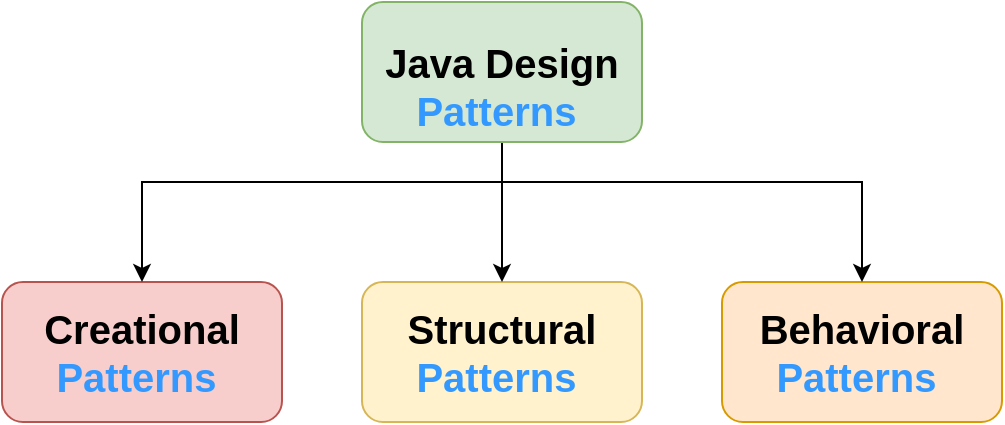 <mxfile version="24.7.8">
  <diagram name="Page-1" id="hSCcwt5O6sV-UKc27sZZ">
    <mxGraphModel dx="1114" dy="1114" grid="1" gridSize="10" guides="1" tooltips="1" connect="1" arrows="1" fold="1" page="1" pageScale="1" pageWidth="850" pageHeight="1100" math="0" shadow="0">
      <root>
        <mxCell id="0" />
        <mxCell id="1" parent="0" />
        <mxCell id="5rC2K9jmM823qr7swGwl-2" value="&lt;font size=&quot;1&quot; style=&quot;&quot;&gt;&lt;b style=&quot;font-size: 20px;&quot;&gt;Structural &lt;font color=&quot;#3399ff&quot;&gt;Patterns&lt;/font&gt;&amp;nbsp;&lt;/b&gt;&lt;/font&gt;" style="rounded=1;whiteSpace=wrap;html=1;fillColor=#fff2cc;strokeColor=#d6b656;" vertex="1" parent="1">
          <mxGeometry x="330" y="190" width="140" height="70" as="geometry" />
        </mxCell>
        <mxCell id="5rC2K9jmM823qr7swGwl-3" value="&lt;font size=&quot;1&quot; style=&quot;&quot;&gt;&lt;b style=&quot;font-size: 20px;&quot;&gt;Creational&lt;/b&gt;&lt;/font&gt;&lt;div&gt;&lt;font size=&quot;1&quot; style=&quot;&quot;&gt;&lt;b style=&quot;font-size: 20px;&quot;&gt;&lt;font color=&quot;#3399ff&quot;&gt;Patterns&lt;/font&gt;&amp;nbsp;&lt;/b&gt;&lt;/font&gt;&lt;/div&gt;" style="rounded=1;whiteSpace=wrap;html=1;fillColor=#f8cecc;strokeColor=#b85450;" vertex="1" parent="1">
          <mxGeometry x="150" y="190" width="140" height="70" as="geometry" />
        </mxCell>
        <mxCell id="5rC2K9jmM823qr7swGwl-4" value="&lt;font size=&quot;1&quot; style=&quot;&quot;&gt;&lt;b style=&quot;font-size: 20px;&quot;&gt;Behavioral&lt;/b&gt;&lt;/font&gt;&lt;div&gt;&lt;font size=&quot;1&quot; style=&quot;&quot;&gt;&lt;b style=&quot;font-size: 20px;&quot;&gt;&lt;font color=&quot;#3399ff&quot;&gt;Patterns&lt;/font&gt;&amp;nbsp;&lt;/b&gt;&lt;/font&gt;&lt;/div&gt;" style="rounded=1;whiteSpace=wrap;html=1;fillColor=#ffe6cc;strokeColor=#d79b00;" vertex="1" parent="1">
          <mxGeometry x="510" y="190" width="140" height="70" as="geometry" />
        </mxCell>
        <mxCell id="5rC2K9jmM823qr7swGwl-7" style="edgeStyle=orthogonalEdgeStyle;rounded=0;orthogonalLoop=1;jettySize=auto;html=1;entryX=0.5;entryY=0;entryDx=0;entryDy=0;" edge="1" parent="1" source="5rC2K9jmM823qr7swGwl-5" target="5rC2K9jmM823qr7swGwl-2">
          <mxGeometry relative="1" as="geometry" />
        </mxCell>
        <mxCell id="5rC2K9jmM823qr7swGwl-5" value="&lt;div&gt;&lt;br&gt;&lt;/div&gt;&lt;span style=&quot;font-size: 20px;&quot;&gt;&lt;b&gt;Java Design&lt;/b&gt;&lt;/span&gt;&lt;br&gt;&lt;div&gt;&lt;font size=&quot;1&quot; style=&quot;&quot;&gt;&lt;b style=&quot;font-size: 20px;&quot;&gt;&lt;font color=&quot;#3399ff&quot;&gt;Patterns&lt;/font&gt;&amp;nbsp;&lt;/b&gt;&lt;/font&gt;&lt;/div&gt;" style="rounded=1;whiteSpace=wrap;html=1;fillColor=#d5e8d4;strokeColor=#82b366;" vertex="1" parent="1">
          <mxGeometry x="330" y="50" width="140" height="70" as="geometry" />
        </mxCell>
        <mxCell id="5rC2K9jmM823qr7swGwl-8" value="" style="endArrow=classic;html=1;rounded=0;" edge="1" parent="1">
          <mxGeometry width="50" height="50" relative="1" as="geometry">
            <mxPoint x="400" y="140" as="sourcePoint" />
            <mxPoint x="580" y="190" as="targetPoint" />
            <Array as="points">
              <mxPoint x="580" y="140" />
            </Array>
          </mxGeometry>
        </mxCell>
        <mxCell id="5rC2K9jmM823qr7swGwl-9" value="" style="endArrow=classic;html=1;rounded=0;entryX=0.5;entryY=0;entryDx=0;entryDy=0;" edge="1" parent="1" target="5rC2K9jmM823qr7swGwl-3">
          <mxGeometry width="50" height="50" relative="1" as="geometry">
            <mxPoint x="400" y="140" as="sourcePoint" />
            <mxPoint x="260" y="100" as="targetPoint" />
            <Array as="points">
              <mxPoint x="220" y="140" />
            </Array>
          </mxGeometry>
        </mxCell>
      </root>
    </mxGraphModel>
  </diagram>
</mxfile>
